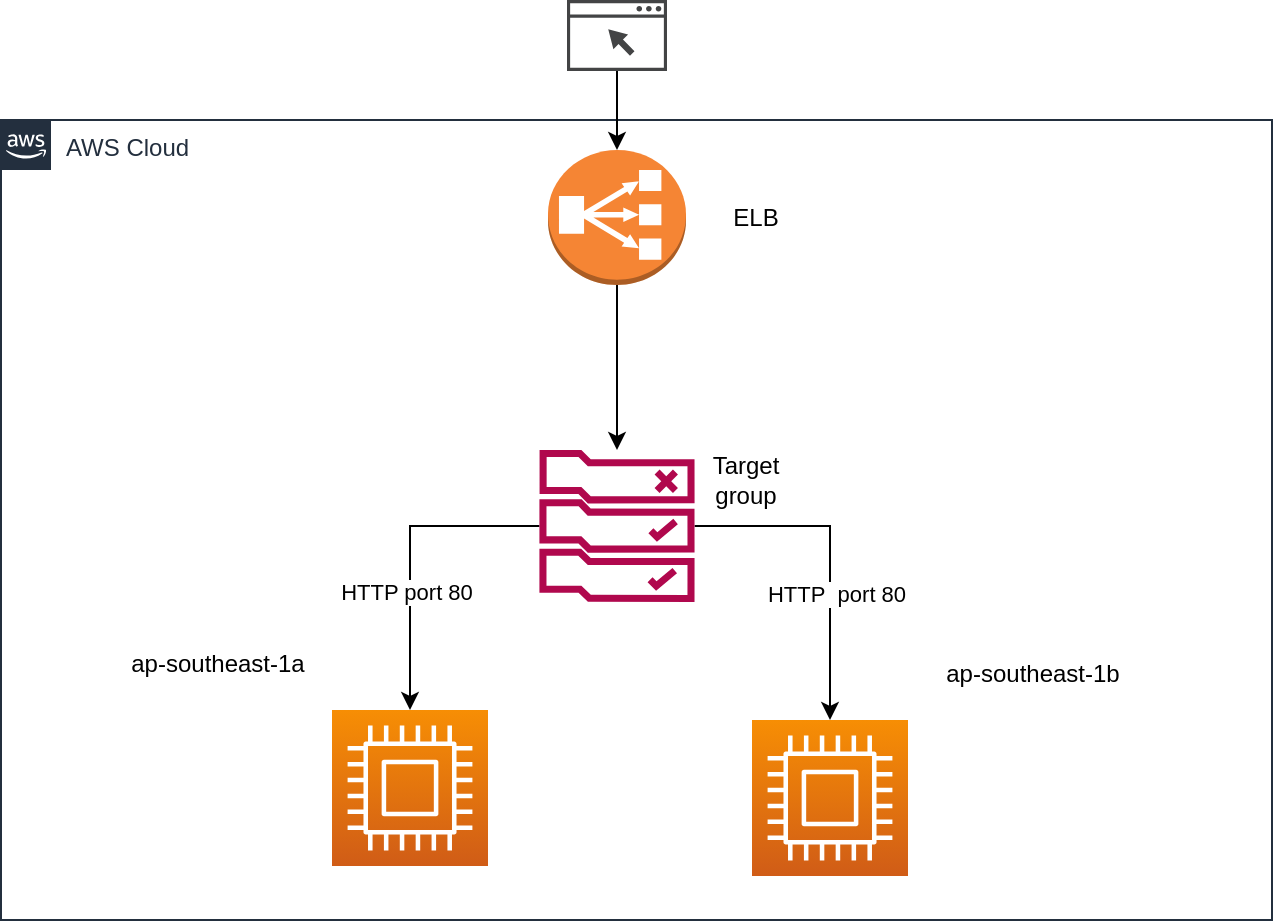 <mxfile version="20.2.2" type="github">
  <diagram id="Ht1M8jgEwFfnCIfOTk4-" name="Page-1">
    <mxGraphModel dx="1038" dy="547" grid="1" gridSize="10" guides="1" tooltips="1" connect="1" arrows="1" fold="1" page="1" pageScale="1" pageWidth="1169" pageHeight="827" math="0" shadow="0">
      <root>
        <mxCell id="0" />
        <mxCell id="1" parent="0" />
        <mxCell id="UEzPUAAOIrF-is8g5C7q-205" value="AWS Cloud" style="points=[[0,0],[0.25,0],[0.5,0],[0.75,0],[1,0],[1,0.25],[1,0.5],[1,0.75],[1,1],[0.75,1],[0.5,1],[0.25,1],[0,1],[0,0.75],[0,0.5],[0,0.25]];outlineConnect=0;gradientColor=none;html=1;whiteSpace=wrap;fontSize=12;fontStyle=0;shape=mxgraph.aws4.group;grIcon=mxgraph.aws4.group_aws_cloud_alt;strokeColor=#232F3E;fillColor=none;verticalAlign=top;align=left;spacingLeft=30;fontColor=#232F3E;dashed=0;labelBackgroundColor=#ffffff;container=1;pointerEvents=0;collapsible=0;recursiveResize=0;" parent="1" vertex="1">
          <mxGeometry x="224.5" y="100" width="635.5" height="400" as="geometry" />
        </mxCell>
        <mxCell id="6b2FWjLcwO0k-tA4K5_2-13" style="edgeStyle=orthogonalEdgeStyle;rounded=0;orthogonalLoop=1;jettySize=auto;html=1;" edge="1" parent="UEzPUAAOIrF-is8g5C7q-205" source="6b2FWjLcwO0k-tA4K5_2-2" target="6b2FWjLcwO0k-tA4K5_2-10">
          <mxGeometry relative="1" as="geometry" />
        </mxCell>
        <mxCell id="6b2FWjLcwO0k-tA4K5_2-2" value="" style="outlineConnect=0;dashed=0;verticalLabelPosition=bottom;verticalAlign=top;align=center;html=1;shape=mxgraph.aws3.classic_load_balancer;fillColor=#F58534;gradientColor=none;" vertex="1" parent="UEzPUAAOIrF-is8g5C7q-205">
          <mxGeometry x="273.5" y="15" width="69" height="67.5" as="geometry" />
        </mxCell>
        <mxCell id="6b2FWjLcwO0k-tA4K5_2-8" value="" style="sketch=0;points=[[0,0,0],[0.25,0,0],[0.5,0,0],[0.75,0,0],[1,0,0],[0,1,0],[0.25,1,0],[0.5,1,0],[0.75,1,0],[1,1,0],[0,0.25,0],[0,0.5,0],[0,0.75,0],[1,0.25,0],[1,0.5,0],[1,0.75,0]];outlineConnect=0;fontColor=#232F3E;gradientColor=#F78E04;gradientDirection=north;fillColor=#D05C17;strokeColor=#ffffff;dashed=0;verticalLabelPosition=bottom;verticalAlign=top;align=center;html=1;fontSize=12;fontStyle=0;aspect=fixed;shape=mxgraph.aws4.resourceIcon;resIcon=mxgraph.aws4.compute;" vertex="1" parent="UEzPUAAOIrF-is8g5C7q-205">
          <mxGeometry x="165.5" y="295" width="78" height="78" as="geometry" />
        </mxCell>
        <mxCell id="6b2FWjLcwO0k-tA4K5_2-9" value="" style="sketch=0;points=[[0,0,0],[0.25,0,0],[0.5,0,0],[0.75,0,0],[1,0,0],[0,1,0],[0.25,1,0],[0.5,1,0],[0.75,1,0],[1,1,0],[0,0.25,0],[0,0.5,0],[0,0.75,0],[1,0.25,0],[1,0.5,0],[1,0.75,0]];outlineConnect=0;fontColor=#232F3E;gradientColor=#F78E04;gradientDirection=north;fillColor=#D05C17;strokeColor=#ffffff;dashed=0;verticalLabelPosition=bottom;verticalAlign=top;align=center;html=1;fontSize=12;fontStyle=0;aspect=fixed;shape=mxgraph.aws4.resourceIcon;resIcon=mxgraph.aws4.compute;" vertex="1" parent="UEzPUAAOIrF-is8g5C7q-205">
          <mxGeometry x="375.5" y="300" width="78" height="78" as="geometry" />
        </mxCell>
        <mxCell id="6b2FWjLcwO0k-tA4K5_2-11" style="edgeStyle=orthogonalEdgeStyle;rounded=0;orthogonalLoop=1;jettySize=auto;html=1;entryX=0.5;entryY=0;entryDx=0;entryDy=0;entryPerimeter=0;" edge="1" parent="UEzPUAAOIrF-is8g5C7q-205" source="6b2FWjLcwO0k-tA4K5_2-10" target="6b2FWjLcwO0k-tA4K5_2-8">
          <mxGeometry relative="1" as="geometry" />
        </mxCell>
        <mxCell id="6b2FWjLcwO0k-tA4K5_2-21" value="HTTP port 80" style="edgeLabel;html=1;align=center;verticalAlign=middle;resizable=0;points=[];" vertex="1" connectable="0" parent="6b2FWjLcwO0k-tA4K5_2-11">
          <mxGeometry x="0.242" y="-2" relative="1" as="geometry">
            <mxPoint as="offset" />
          </mxGeometry>
        </mxCell>
        <mxCell id="6b2FWjLcwO0k-tA4K5_2-12" style="edgeStyle=orthogonalEdgeStyle;rounded=0;orthogonalLoop=1;jettySize=auto;html=1;" edge="1" parent="UEzPUAAOIrF-is8g5C7q-205" source="6b2FWjLcwO0k-tA4K5_2-10" target="6b2FWjLcwO0k-tA4K5_2-9">
          <mxGeometry relative="1" as="geometry" />
        </mxCell>
        <mxCell id="6b2FWjLcwO0k-tA4K5_2-20" value="HTTP&amp;nbsp; port 80" style="edgeLabel;html=1;align=center;verticalAlign=middle;resizable=0;points=[];" vertex="1" connectable="0" parent="6b2FWjLcwO0k-tA4K5_2-12">
          <mxGeometry x="0.23" y="3" relative="1" as="geometry">
            <mxPoint as="offset" />
          </mxGeometry>
        </mxCell>
        <mxCell id="6b2FWjLcwO0k-tA4K5_2-10" value="" style="sketch=0;outlineConnect=0;fontColor=#232F3E;gradientColor=none;fillColor=#B0084D;strokeColor=none;dashed=0;verticalLabelPosition=bottom;verticalAlign=top;align=center;html=1;fontSize=12;fontStyle=0;aspect=fixed;pointerEvents=1;shape=mxgraph.aws4.rule_2;" vertex="1" parent="UEzPUAAOIrF-is8g5C7q-205">
          <mxGeometry x="269" y="165" width="78" height="76" as="geometry" />
        </mxCell>
        <mxCell id="6b2FWjLcwO0k-tA4K5_2-15" value="ap-southeast-1a" style="text;html=1;strokeColor=none;fillColor=none;align=center;verticalAlign=middle;whiteSpace=wrap;rounded=0;" vertex="1" parent="UEzPUAAOIrF-is8g5C7q-205">
          <mxGeometry x="60" y="256.5" width="95.5" height="30" as="geometry" />
        </mxCell>
        <mxCell id="6b2FWjLcwO0k-tA4K5_2-16" value="ap-southeast-1b" style="text;html=1;strokeColor=none;fillColor=none;align=center;verticalAlign=middle;whiteSpace=wrap;rounded=0;" vertex="1" parent="UEzPUAAOIrF-is8g5C7q-205">
          <mxGeometry x="453.5" y="261.5" width="124.5" height="30" as="geometry" />
        </mxCell>
        <mxCell id="6b2FWjLcwO0k-tA4K5_2-18" value="Target group" style="text;html=1;strokeColor=none;fillColor=none;align=center;verticalAlign=middle;whiteSpace=wrap;rounded=0;" vertex="1" parent="UEzPUAAOIrF-is8g5C7q-205">
          <mxGeometry x="342.5" y="165" width="60" height="30" as="geometry" />
        </mxCell>
        <mxCell id="6b2FWjLcwO0k-tA4K5_2-19" value="ELB" style="text;html=1;strokeColor=none;fillColor=none;align=center;verticalAlign=middle;whiteSpace=wrap;rounded=0;" vertex="1" parent="UEzPUAAOIrF-is8g5C7q-205">
          <mxGeometry x="347.5" y="33.5" width="60" height="30" as="geometry" />
        </mxCell>
        <mxCell id="6b2FWjLcwO0k-tA4K5_2-14" style="edgeStyle=orthogonalEdgeStyle;rounded=0;orthogonalLoop=1;jettySize=auto;html=1;" edge="1" parent="1" source="6b2FWjLcwO0k-tA4K5_2-1" target="6b2FWjLcwO0k-tA4K5_2-2">
          <mxGeometry relative="1" as="geometry" />
        </mxCell>
        <mxCell id="6b2FWjLcwO0k-tA4K5_2-1" value="" style="sketch=0;pointerEvents=1;shadow=0;dashed=0;html=1;strokeColor=none;fillColor=#434445;aspect=fixed;labelPosition=center;verticalLabelPosition=bottom;verticalAlign=top;align=center;outlineConnect=0;shape=mxgraph.vvd.web_browser;" vertex="1" parent="1">
          <mxGeometry x="507.5" y="40" width="50" height="35.5" as="geometry" />
        </mxCell>
      </root>
    </mxGraphModel>
  </diagram>
</mxfile>
